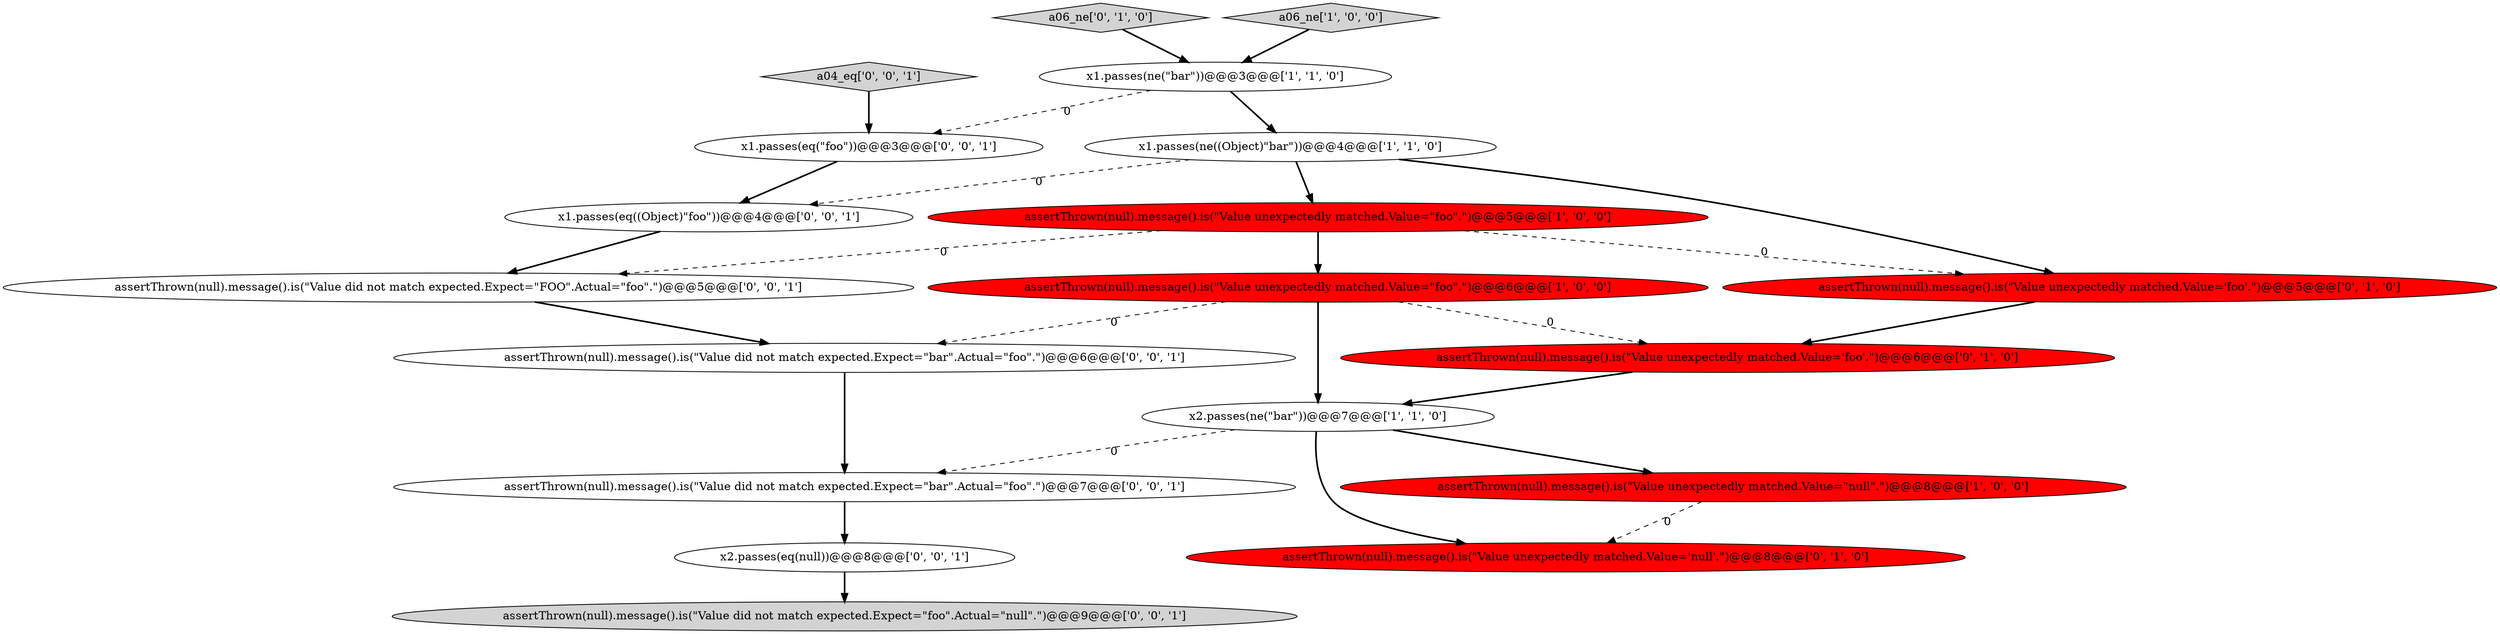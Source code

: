 digraph {
3 [style = filled, label = "x1.passes(ne(\"bar\"))@@@3@@@['1', '1', '0']", fillcolor = white, shape = ellipse image = "AAA0AAABBB1BBB"];
18 [style = filled, label = "x1.passes(eq(\"foo\"))@@@3@@@['0', '0', '1']", fillcolor = white, shape = ellipse image = "AAA0AAABBB3BBB"];
7 [style = filled, label = "assertThrown(null).message().is(\"Value unexpectedly matched.Value='foo'.\")@@@5@@@['0', '1', '0']", fillcolor = red, shape = ellipse image = "AAA1AAABBB2BBB"];
9 [style = filled, label = "a06_ne['0', '1', '0']", fillcolor = lightgray, shape = diamond image = "AAA0AAABBB2BBB"];
0 [style = filled, label = "assertThrown(null).message().is(\"Value unexpectedly matched.Value=\"foo\".\")@@@6@@@['1', '0', '0']", fillcolor = red, shape = ellipse image = "AAA1AAABBB1BBB"];
11 [style = filled, label = "x2.passes(eq(null))@@@8@@@['0', '0', '1']", fillcolor = white, shape = ellipse image = "AAA0AAABBB3BBB"];
6 [style = filled, label = "a06_ne['1', '0', '0']", fillcolor = lightgray, shape = diamond image = "AAA0AAABBB1BBB"];
12 [style = filled, label = "a04_eq['0', '0', '1']", fillcolor = lightgray, shape = diamond image = "AAA0AAABBB3BBB"];
15 [style = filled, label = "x1.passes(eq((Object)\"foo\"))@@@4@@@['0', '0', '1']", fillcolor = white, shape = ellipse image = "AAA0AAABBB3BBB"];
13 [style = filled, label = "assertThrown(null).message().is(\"Value did not match expected.Expect=\"foo\".Actual=\"null\".\")@@@9@@@['0', '0', '1']", fillcolor = lightgray, shape = ellipse image = "AAA0AAABBB3BBB"];
10 [style = filled, label = "assertThrown(null).message().is(\"Value unexpectedly matched.Value='null'.\")@@@8@@@['0', '1', '0']", fillcolor = red, shape = ellipse image = "AAA1AAABBB2BBB"];
4 [style = filled, label = "x1.passes(ne((Object)\"bar\"))@@@4@@@['1', '1', '0']", fillcolor = white, shape = ellipse image = "AAA0AAABBB1BBB"];
16 [style = filled, label = "assertThrown(null).message().is(\"Value did not match expected.Expect=\"bar\".Actual=\"foo\".\")@@@6@@@['0', '0', '1']", fillcolor = white, shape = ellipse image = "AAA0AAABBB3BBB"];
8 [style = filled, label = "assertThrown(null).message().is(\"Value unexpectedly matched.Value='foo'.\")@@@6@@@['0', '1', '0']", fillcolor = red, shape = ellipse image = "AAA1AAABBB2BBB"];
5 [style = filled, label = "assertThrown(null).message().is(\"Value unexpectedly matched.Value=\"foo\".\")@@@5@@@['1', '0', '0']", fillcolor = red, shape = ellipse image = "AAA1AAABBB1BBB"];
2 [style = filled, label = "x2.passes(ne(\"bar\"))@@@7@@@['1', '1', '0']", fillcolor = white, shape = ellipse image = "AAA0AAABBB1BBB"];
17 [style = filled, label = "assertThrown(null).message().is(\"Value did not match expected.Expect=\"FOO\".Actual=\"foo\".\")@@@5@@@['0', '0', '1']", fillcolor = white, shape = ellipse image = "AAA0AAABBB3BBB"];
1 [style = filled, label = "assertThrown(null).message().is(\"Value unexpectedly matched.Value=\"null\".\")@@@8@@@['1', '0', '0']", fillcolor = red, shape = ellipse image = "AAA1AAABBB1BBB"];
14 [style = filled, label = "assertThrown(null).message().is(\"Value did not match expected.Expect=\"bar\".Actual=\"foo\".\")@@@7@@@['0', '0', '1']", fillcolor = white, shape = ellipse image = "AAA0AAABBB3BBB"];
6->3 [style = bold, label=""];
2->1 [style = bold, label=""];
3->18 [style = dashed, label="0"];
0->2 [style = bold, label=""];
18->15 [style = bold, label=""];
0->16 [style = dashed, label="0"];
1->10 [style = dashed, label="0"];
7->8 [style = bold, label=""];
2->10 [style = bold, label=""];
3->4 [style = bold, label=""];
4->7 [style = bold, label=""];
15->17 [style = bold, label=""];
5->17 [style = dashed, label="0"];
2->14 [style = dashed, label="0"];
5->0 [style = bold, label=""];
8->2 [style = bold, label=""];
4->15 [style = dashed, label="0"];
11->13 [style = bold, label=""];
12->18 [style = bold, label=""];
9->3 [style = bold, label=""];
16->14 [style = bold, label=""];
0->8 [style = dashed, label="0"];
5->7 [style = dashed, label="0"];
14->11 [style = bold, label=""];
4->5 [style = bold, label=""];
17->16 [style = bold, label=""];
}
